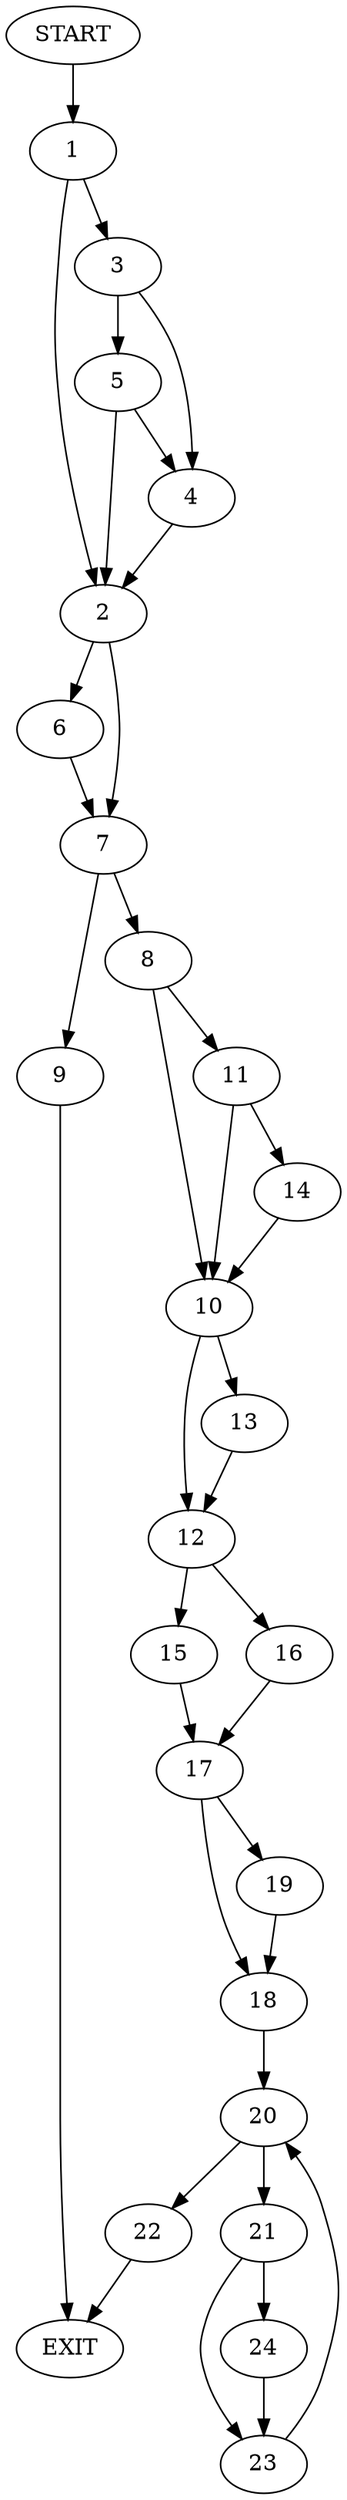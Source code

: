 digraph {
0 [label="START"]
25 [label="EXIT"]
0 -> 1
1 -> 2
1 -> 3
3 -> 4
3 -> 5
2 -> 6
2 -> 7
5 -> 2
5 -> 4
4 -> 2
7 -> 8
7 -> 9
6 -> 7
8 -> 10
8 -> 11
9 -> 25
10 -> 12
10 -> 13
11 -> 14
11 -> 10
14 -> 10
12 -> 15
12 -> 16
13 -> 12
15 -> 17
16 -> 17
17 -> 18
17 -> 19
19 -> 18
18 -> 20
20 -> 21
20 -> 22
22 -> 25
21 -> 23
21 -> 24
24 -> 23
23 -> 20
}
